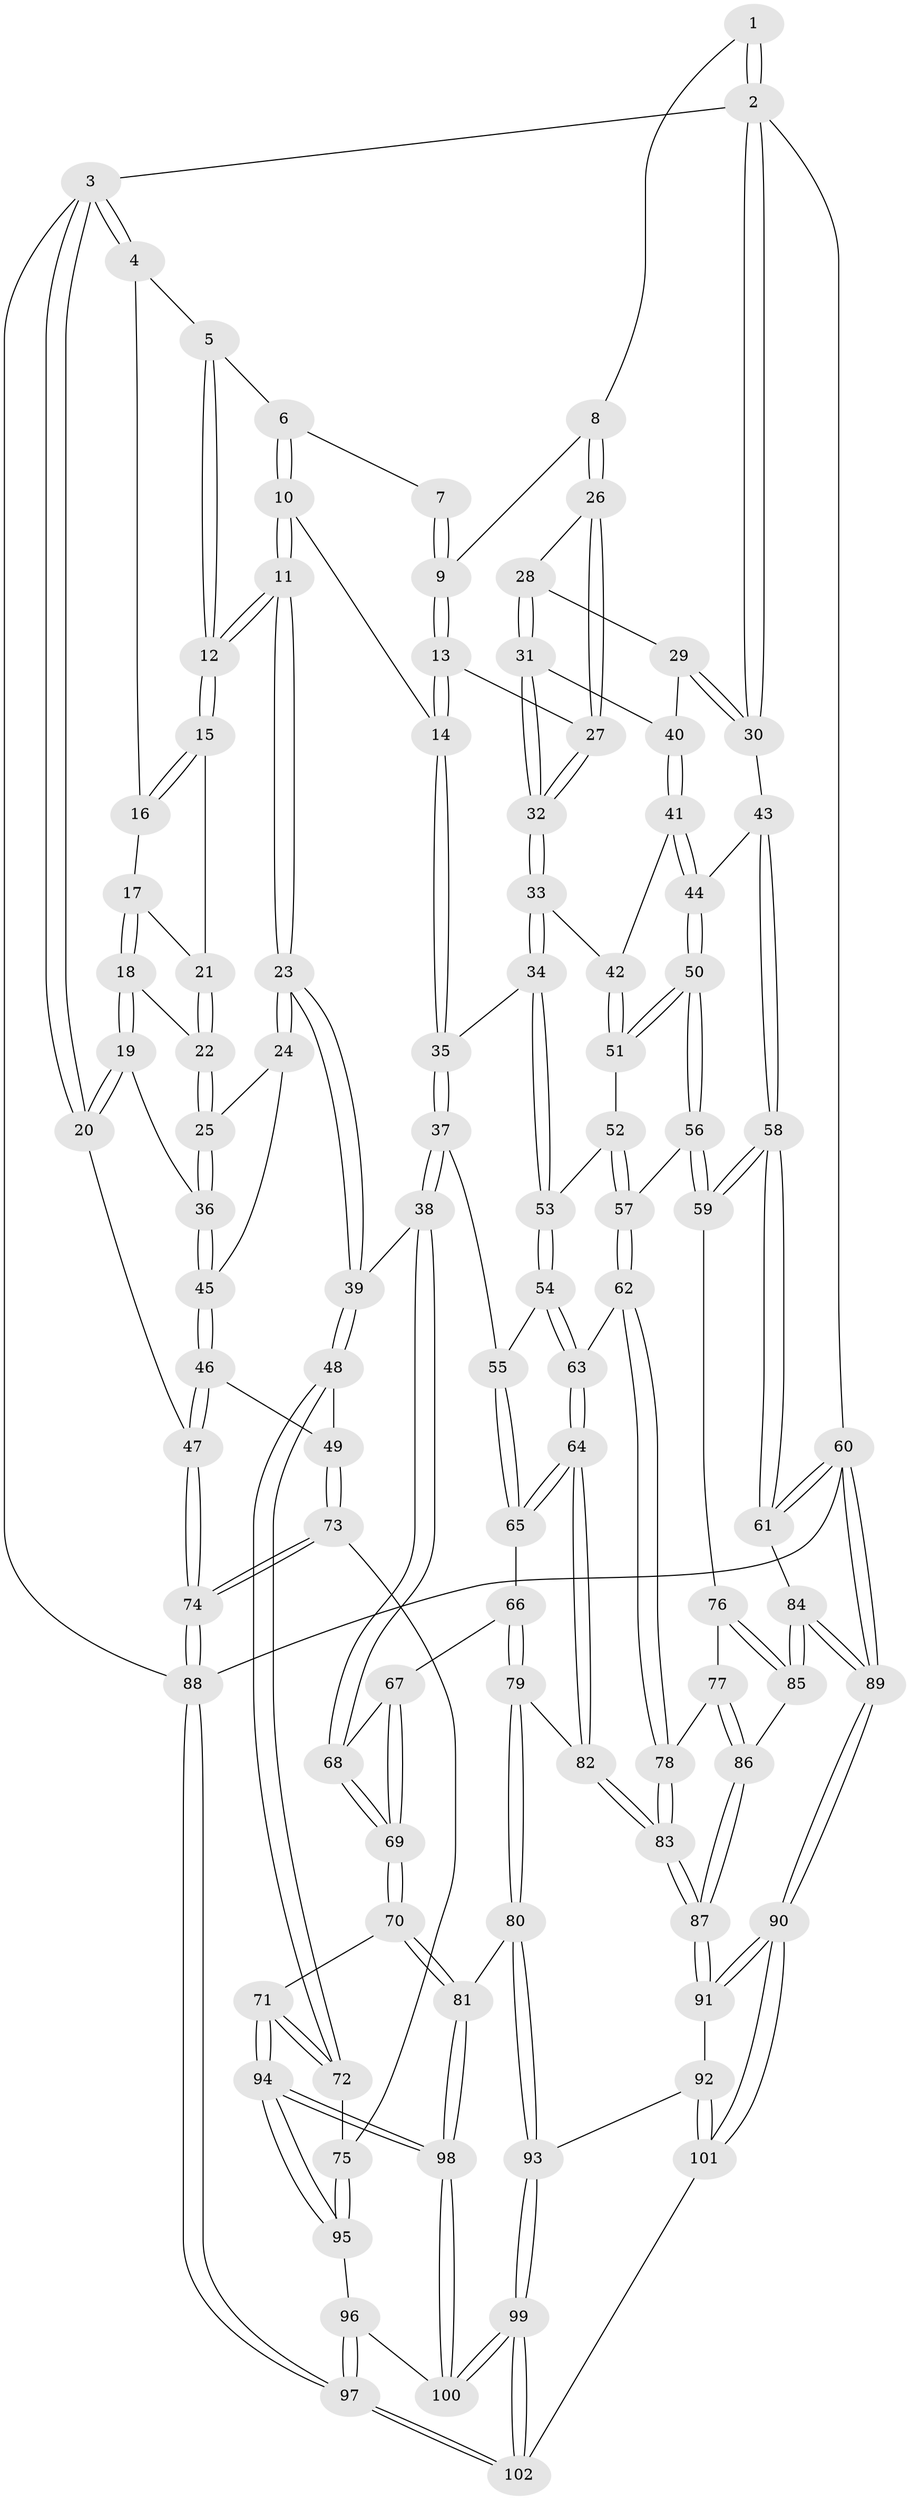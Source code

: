 // Generated by graph-tools (version 1.1) at 2025/11/02/21/25 10:11:13]
// undirected, 102 vertices, 252 edges
graph export_dot {
graph [start="1"]
  node [color=gray90,style=filled];
  1 [pos="+0.5969343151116647+0"];
  2 [pos="+1+0"];
  3 [pos="+0+0"];
  4 [pos="+0+0"];
  5 [pos="+0.42144619990334603+0"];
  6 [pos="+0.43582499807751235+0"];
  7 [pos="+0.5553283079072227+0"];
  8 [pos="+0.7185387883773864+0.1624802432041773"];
  9 [pos="+0.6039312573601903+0.1717823572341791"];
  10 [pos="+0.47500743425005676+0.16822702470917997"];
  11 [pos="+0.3209463755591282+0.2575313905110099"];
  12 [pos="+0.2672622293223559+0.14952531128450927"];
  13 [pos="+0.5739213120331784+0.19648659062279206"];
  14 [pos="+0.5473969836684406+0.20994901472898767"];
  15 [pos="+0.23710844242370374+0.1445969338375971"];
  16 [pos="+0.09211469205694833+0.034090404133076166"];
  17 [pos="+0.06856613854976591+0.17176665672705008"];
  18 [pos="+0.023828051883299357+0.21122180260341225"];
  19 [pos="+0+0.2714978058199787"];
  20 [pos="+0+0.2572786587111119"];
  21 [pos="+0.14718042108751161+0.1969340424904639"];
  22 [pos="+0.13886567082167064+0.24911442167529813"];
  23 [pos="+0.31651321908203467+0.31389713422529564"];
  24 [pos="+0.2792953804955863+0.31134783521140647"];
  25 [pos="+0.14092323355478217+0.26587294660549643"];
  26 [pos="+0.719292793653026+0.16285585570966982"];
  27 [pos="+0.6510128333330035+0.2625061147827572"];
  28 [pos="+0.7286346742789138+0.16601386304192883"];
  29 [pos="+0.9281346714544131+0.14362270160355511"];
  30 [pos="+1+0"];
  31 [pos="+0.711167858381627+0.3086684353811375"];
  32 [pos="+0.6737198396702524+0.3426051433496468"];
  33 [pos="+0.6580863736169291+0.3678160676566737"];
  34 [pos="+0.6434246716421435+0.37289280524057966"];
  35 [pos="+0.5458180944539713+0.2462852766081079"];
  36 [pos="+0.05899108972219404+0.3406863220133493"];
  37 [pos="+0.3797300943937424+0.4394582244880189"];
  38 [pos="+0.3796823444954531+0.43945735065869945"];
  39 [pos="+0.3604093340062174+0.429196473392458"];
  40 [pos="+0.8456994441113449+0.3054411585105079"];
  41 [pos="+0.8460532335700429+0.35150773327127816"];
  42 [pos="+0.6741130637779008+0.3770741715860911"];
  43 [pos="+1+0.244723084314713"];
  44 [pos="+0.8537139635031058+0.3988842776263289"];
  45 [pos="+0.07588079066338646+0.3640979962057251"];
  46 [pos="+0.1142533848777118+0.48959709752395414"];
  47 [pos="+0+0.577878714203126"];
  48 [pos="+0.1729470608471836+0.5131720103466298"];
  49 [pos="+0.14199172503407206+0.5044166328417017"];
  50 [pos="+0.8502428658078051+0.4878190582381887"];
  51 [pos="+0.7583273420090519+0.4426424266184802"];
  52 [pos="+0.6636227160706998+0.5038358419431488"];
  53 [pos="+0.5644233832707454+0.45974550902846345"];
  54 [pos="+0.5349859987939535+0.47462644831021283"];
  55 [pos="+0.48557653495934244+0.47128666673129205"];
  56 [pos="+0.869991721191143+0.5307611984973555"];
  57 [pos="+0.7311371720116259+0.5606097220113293"];
  58 [pos="+1+0.6025888346287018"];
  59 [pos="+0.8829751056987065+0.5411666621936577"];
  60 [pos="+1+1"];
  61 [pos="+1+0.7140905886155169"];
  62 [pos="+0.668501634863046+0.6253678503805179"];
  63 [pos="+0.5912309094703604+0.5855165121132428"];
  64 [pos="+0.5464178038188725+0.674492505908187"];
  65 [pos="+0.49110019886044143+0.6190548778847765"];
  66 [pos="+0.45513416024416475+0.6592598253621768"];
  67 [pos="+0.4258420891403085+0.645937273836841"];
  68 [pos="+0.37923375357651223+0.4457684576383986"];
  69 [pos="+0.2966753411711169+0.7598456956724838"];
  70 [pos="+0.2942537761692986+0.7646971025658024"];
  71 [pos="+0.26051278599552496+0.7637296019922425"];
  72 [pos="+0.20102719983084946+0.730293620708898"];
  73 [pos="+0+0.7550248835957941"];
  74 [pos="+0+0.7284529401607099"];
  75 [pos="+0.016410659046930613+0.7638594582945363"];
  76 [pos="+0.8497145543746076+0.595997607268008"];
  77 [pos="+0.7304980318892259+0.7233368151155991"];
  78 [pos="+0.6845202064971455+0.713917758995462"];
  79 [pos="+0.5130802262881763+0.7751323505468578"];
  80 [pos="+0.41375105694231523+0.8226548963384792"];
  81 [pos="+0.35622455511380774+0.8071258317138073"];
  82 [pos="+0.5417024460609364+0.7706191869613995"];
  83 [pos="+0.5824813037959271+0.7830417456967825"];
  84 [pos="+0.9295914378022069+0.8242700520765821"];
  85 [pos="+0.8374274357676917+0.7921719758487293"];
  86 [pos="+0.7905834779102918+0.7892031843226538"];
  87 [pos="+0.6762237790776924+0.9708164489260297"];
  88 [pos="+0+1"];
  89 [pos="+0.7448680580482013+1"];
  90 [pos="+0.7120271023042944+1"];
  91 [pos="+0.686732670924689+1"];
  92 [pos="+0.4217167877702332+0.8463497058910135"];
  93 [pos="+0.4150260435667036+0.8269427859641012"];
  94 [pos="+0.1921572163588594+0.9119026451623644"];
  95 [pos="+0.08192269158085326+0.902559956085155"];
  96 [pos="+0.08098263138222159+0.9054316234103713"];
  97 [pos="+0+1"];
  98 [pos="+0.2480916632932699+1"];
  99 [pos="+0.2527635747377133+1"];
  100 [pos="+0.2495580039387104+1"];
  101 [pos="+0.42507920380621644+1"];
  102 [pos="+0.2541823876882157+1"];
  1 -- 2;
  1 -- 2;
  1 -- 8;
  2 -- 3;
  2 -- 30;
  2 -- 30;
  2 -- 60;
  3 -- 4;
  3 -- 4;
  3 -- 20;
  3 -- 20;
  3 -- 88;
  4 -- 5;
  4 -- 16;
  5 -- 6;
  5 -- 12;
  5 -- 12;
  6 -- 7;
  6 -- 10;
  6 -- 10;
  7 -- 9;
  7 -- 9;
  8 -- 9;
  8 -- 26;
  8 -- 26;
  9 -- 13;
  9 -- 13;
  10 -- 11;
  10 -- 11;
  10 -- 14;
  11 -- 12;
  11 -- 12;
  11 -- 23;
  11 -- 23;
  12 -- 15;
  12 -- 15;
  13 -- 14;
  13 -- 14;
  13 -- 27;
  14 -- 35;
  14 -- 35;
  15 -- 16;
  15 -- 16;
  15 -- 21;
  16 -- 17;
  17 -- 18;
  17 -- 18;
  17 -- 21;
  18 -- 19;
  18 -- 19;
  18 -- 22;
  19 -- 20;
  19 -- 20;
  19 -- 36;
  20 -- 47;
  21 -- 22;
  21 -- 22;
  22 -- 25;
  22 -- 25;
  23 -- 24;
  23 -- 24;
  23 -- 39;
  23 -- 39;
  24 -- 25;
  24 -- 45;
  25 -- 36;
  25 -- 36;
  26 -- 27;
  26 -- 27;
  26 -- 28;
  27 -- 32;
  27 -- 32;
  28 -- 29;
  28 -- 31;
  28 -- 31;
  29 -- 30;
  29 -- 30;
  29 -- 40;
  30 -- 43;
  31 -- 32;
  31 -- 32;
  31 -- 40;
  32 -- 33;
  32 -- 33;
  33 -- 34;
  33 -- 34;
  33 -- 42;
  34 -- 35;
  34 -- 53;
  34 -- 53;
  35 -- 37;
  35 -- 37;
  36 -- 45;
  36 -- 45;
  37 -- 38;
  37 -- 38;
  37 -- 55;
  38 -- 39;
  38 -- 68;
  38 -- 68;
  39 -- 48;
  39 -- 48;
  40 -- 41;
  40 -- 41;
  41 -- 42;
  41 -- 44;
  41 -- 44;
  42 -- 51;
  42 -- 51;
  43 -- 44;
  43 -- 58;
  43 -- 58;
  44 -- 50;
  44 -- 50;
  45 -- 46;
  45 -- 46;
  46 -- 47;
  46 -- 47;
  46 -- 49;
  47 -- 74;
  47 -- 74;
  48 -- 49;
  48 -- 72;
  48 -- 72;
  49 -- 73;
  49 -- 73;
  50 -- 51;
  50 -- 51;
  50 -- 56;
  50 -- 56;
  51 -- 52;
  52 -- 53;
  52 -- 57;
  52 -- 57;
  53 -- 54;
  53 -- 54;
  54 -- 55;
  54 -- 63;
  54 -- 63;
  55 -- 65;
  55 -- 65;
  56 -- 57;
  56 -- 59;
  56 -- 59;
  57 -- 62;
  57 -- 62;
  58 -- 59;
  58 -- 59;
  58 -- 61;
  58 -- 61;
  59 -- 76;
  60 -- 61;
  60 -- 61;
  60 -- 89;
  60 -- 89;
  60 -- 88;
  61 -- 84;
  62 -- 63;
  62 -- 78;
  62 -- 78;
  63 -- 64;
  63 -- 64;
  64 -- 65;
  64 -- 65;
  64 -- 82;
  64 -- 82;
  65 -- 66;
  66 -- 67;
  66 -- 79;
  66 -- 79;
  67 -- 68;
  67 -- 69;
  67 -- 69;
  68 -- 69;
  68 -- 69;
  69 -- 70;
  69 -- 70;
  70 -- 71;
  70 -- 81;
  70 -- 81;
  71 -- 72;
  71 -- 72;
  71 -- 94;
  71 -- 94;
  72 -- 75;
  73 -- 74;
  73 -- 74;
  73 -- 75;
  74 -- 88;
  74 -- 88;
  75 -- 95;
  75 -- 95;
  76 -- 77;
  76 -- 85;
  76 -- 85;
  77 -- 78;
  77 -- 86;
  77 -- 86;
  78 -- 83;
  78 -- 83;
  79 -- 80;
  79 -- 80;
  79 -- 82;
  80 -- 81;
  80 -- 93;
  80 -- 93;
  81 -- 98;
  81 -- 98;
  82 -- 83;
  82 -- 83;
  83 -- 87;
  83 -- 87;
  84 -- 85;
  84 -- 85;
  84 -- 89;
  84 -- 89;
  85 -- 86;
  86 -- 87;
  86 -- 87;
  87 -- 91;
  87 -- 91;
  88 -- 97;
  88 -- 97;
  89 -- 90;
  89 -- 90;
  90 -- 91;
  90 -- 91;
  90 -- 101;
  90 -- 101;
  91 -- 92;
  92 -- 93;
  92 -- 101;
  92 -- 101;
  93 -- 99;
  93 -- 99;
  94 -- 95;
  94 -- 95;
  94 -- 98;
  94 -- 98;
  95 -- 96;
  96 -- 97;
  96 -- 97;
  96 -- 100;
  97 -- 102;
  97 -- 102;
  98 -- 100;
  98 -- 100;
  99 -- 100;
  99 -- 100;
  99 -- 102;
  99 -- 102;
  101 -- 102;
}
